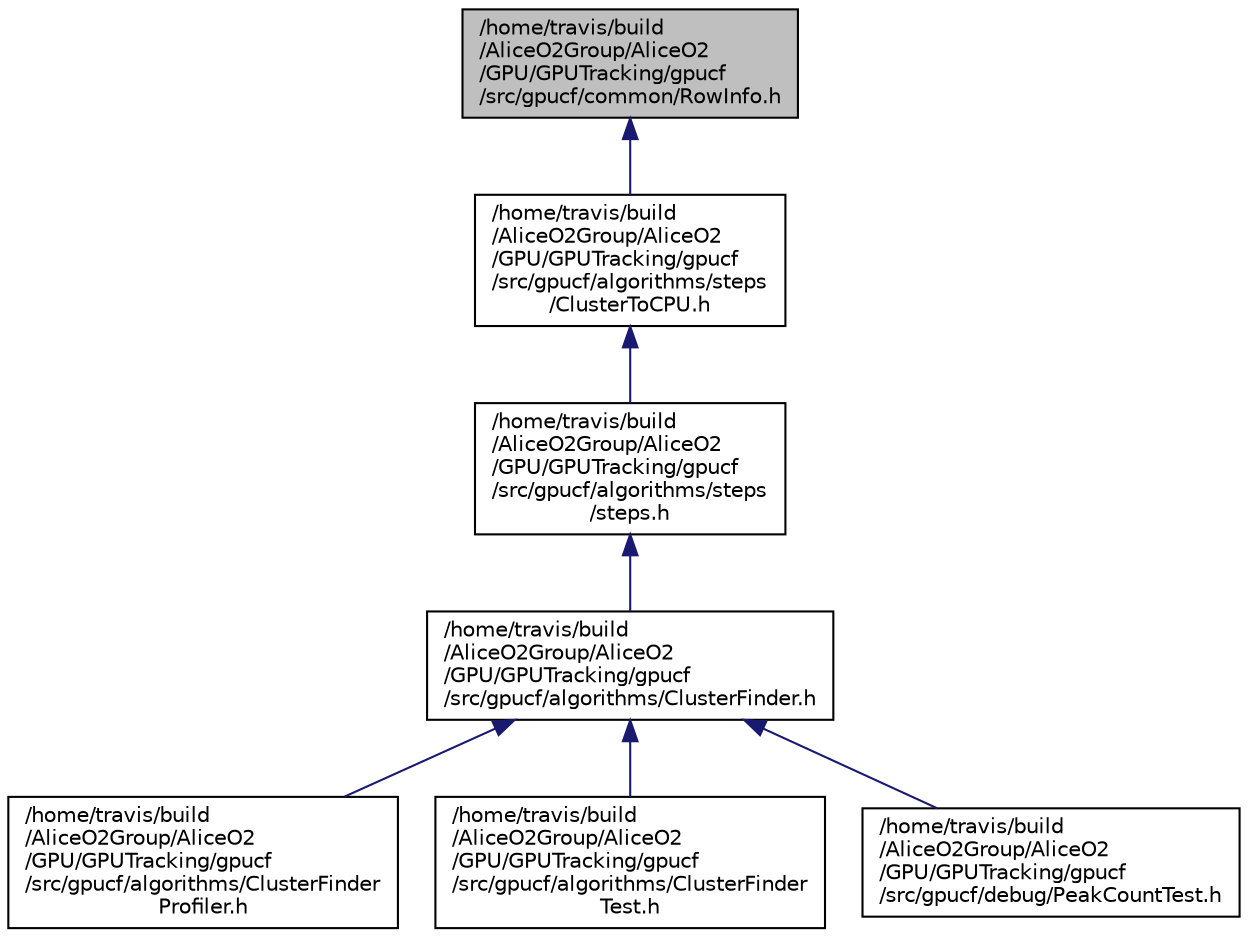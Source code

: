 digraph "/home/travis/build/AliceO2Group/AliceO2/GPU/GPUTracking/gpucf/src/gpucf/common/RowInfo.h"
{
 // INTERACTIVE_SVG=YES
  bgcolor="transparent";
  edge [fontname="Helvetica",fontsize="10",labelfontname="Helvetica",labelfontsize="10"];
  node [fontname="Helvetica",fontsize="10",shape=record];
  Node1 [label="/home/travis/build\l/AliceO2Group/AliceO2\l/GPU/GPUTracking/gpucf\l/src/gpucf/common/RowInfo.h",height=0.2,width=0.4,color="black", fillcolor="grey75", style="filled", fontcolor="black"];
  Node1 -> Node2 [dir="back",color="midnightblue",fontsize="10",style="solid",fontname="Helvetica"];
  Node2 [label="/home/travis/build\l/AliceO2Group/AliceO2\l/GPU/GPUTracking/gpucf\l/src/gpucf/algorithms/steps\l/ClusterToCPU.h",height=0.2,width=0.4,color="black",URL="$dc/dd3/ClusterToCPU_8h.html"];
  Node2 -> Node3 [dir="back",color="midnightblue",fontsize="10",style="solid",fontname="Helvetica"];
  Node3 [label="/home/travis/build\l/AliceO2Group/AliceO2\l/GPU/GPUTracking/gpucf\l/src/gpucf/algorithms/steps\l/steps.h",height=0.2,width=0.4,color="black",URL="$d3/d45/steps_8h.html"];
  Node3 -> Node4 [dir="back",color="midnightblue",fontsize="10",style="solid",fontname="Helvetica"];
  Node4 [label="/home/travis/build\l/AliceO2Group/AliceO2\l/GPU/GPUTracking/gpucf\l/src/gpucf/algorithms/ClusterFinder.h",height=0.2,width=0.4,color="black",URL="$d4/d99/ClusterFinder_8h.html"];
  Node4 -> Node5 [dir="back",color="midnightblue",fontsize="10",style="solid",fontname="Helvetica"];
  Node5 [label="/home/travis/build\l/AliceO2Group/AliceO2\l/GPU/GPUTracking/gpucf\l/src/gpucf/algorithms/ClusterFinder\lProfiler.h",height=0.2,width=0.4,color="black",URL="$d9/d79/ClusterFinderProfiler_8h.html"];
  Node4 -> Node6 [dir="back",color="midnightblue",fontsize="10",style="solid",fontname="Helvetica"];
  Node6 [label="/home/travis/build\l/AliceO2Group/AliceO2\l/GPU/GPUTracking/gpucf\l/src/gpucf/algorithms/ClusterFinder\lTest.h",height=0.2,width=0.4,color="black",URL="$da/dac/ClusterFinderTest_8h.html"];
  Node4 -> Node7 [dir="back",color="midnightblue",fontsize="10",style="solid",fontname="Helvetica"];
  Node7 [label="/home/travis/build\l/AliceO2Group/AliceO2\l/GPU/GPUTracking/gpucf\l/src/gpucf/debug/PeakCountTest.h",height=0.2,width=0.4,color="black",URL="$db/d65/PeakCountTest_8h.html"];
}
